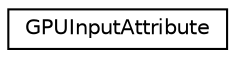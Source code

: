 digraph G
{
  edge [fontname="Helvetica",fontsize="10",labelfontname="Helvetica",labelfontsize="10"];
  node [fontname="Helvetica",fontsize="10",shape=record];
  rankdir=LR;
  Node1 [label="GPUInputAttribute",height=0.2,width=0.4,color="black", fillcolor="white", style="filled",URL="$d2/d4e/structGPUInputAttribute.html"];
}

